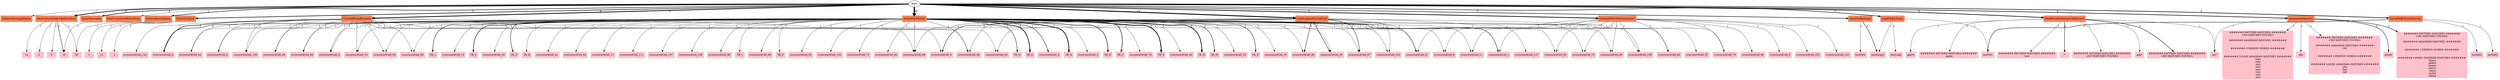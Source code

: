 // Component-only
digraph {
	Root
	DismissMessageDialog [color=coral shape=box style=filled]
	NewCrosswordByValidGridSize [color=coral shape=box style=filled]
	2 [color=pink shape=box style=filled]
	AssertSaveable [color=coral shape=box style=filled]
	NewCrosswordByValidGridSize [color=coral shape=box style=filled]
	10 [color=pink shape=box style=filled]
	AssertSaveable [color=coral shape=box style=filled]
	NewCrosswordByValidGridSize [color=coral shape=box style=filled]
	20 [color=pink shape=box style=filled]
	AssertSaveable [color=coral shape=box style=filled]
	EnterGridSize [color=coral shape=box style=filled]
	-1 [color=pink shape=box style=filled]
	DismissErrorDialog [color=coral shape=box style=filled]
	EnterGridSize [color=coral shape=box style=filled]
	1 [color=pink shape=box style=filled]
	DismissErrorDialog [color=coral shape=box style=filled]
	EnterGridSize [color=coral shape=box style=filled]
	21 [color=pink shape=box style=filled]
	DismissErrorDialog [color=coral shape=box style=filled]
	EnterGridSize [color=coral shape=box style=filled]
	20 [color=pink shape=box style=filled]
	AssertSaveable [color=coral shape=box style=filled]
	NewCrosswordByValidGridSize [color=coral shape=box style=filled]
	10 [color=pink shape=box style=filled]
	ClickAddWordBetween [color=coral shape=box style=filled]
	crosswordCell_0 [color=pink shape=box style=filled]
	crosswordCell_9 [color=pink shape=box style=filled]
	EnterWordToCell [color=coral shape=box style=filled]
	crosswordCell_0 [color=pink shape=box style=filled]
	VK_H [color=pink shape=box style=filled]
	EnterWordToCell [color=coral shape=box style=filled]
	crosswordCell_1 [color=pink shape=box style=filled]
	VK_E [color=pink shape=box style=filled]
	EnterWordToCell [color=coral shape=box style=filled]
	crosswordCell_2 [color=pink shape=box style=filled]
	VK_A [color=pink shape=box style=filled]
	EnterWordToCell [color=coral shape=box style=filled]
	crosswordCell_3 [color=pink shape=box style=filled]
	VK_D [color=pink shape=box style=filled]
	ClickSuggestWordAtCell [color=coral shape=box style=filled]
	crosswordCell_4 [color=pink shape=box style=filled]
	ClickSuggestWordAtCell [color=coral shape=box style=filled]
	crosswordCell_4 [color=pink shape=box style=filled]
	ClickAddWordBetween [color=coral shape=box style=filled]
	crosswordCell_60 [color=pink shape=box style=filled]
	crosswordCell_90 [color=pink shape=box style=filled]
	EnterWordToCell [color=coral shape=box style=filled]
	crosswordCell_60 [color=pink shape=box style=filled]
	VK_T [color=pink shape=box style=filled]
	EnterWordToCell [color=coral shape=box style=filled]
	crosswordCell_70 [color=pink shape=box style=filled]
	VK_E [color=pink shape=box style=filled]
	EnterWordToCell [color=coral shape=box style=filled]
	crosswordCell_80 [color=pink shape=box style=filled]
	VK_S [color=pink shape=box style=filled]
	ClickSuggestWordAtCell [color=coral shape=box style=filled]
	crosswordCell_80 [color=pink shape=box style=filled]
	ClickAddWordBetween [color=coral shape=box style=filled]
	crosswordCell_59 [color=pink shape=box style=filled]
	crosswordCell_99 [color=pink shape=box style=filled]
	ClickSuggestWordAtCell [color=coral shape=box style=filled]
	crosswordCell_99 [color=pink shape=box style=filled]
	ClickAddWordBetween [color=coral shape=box style=filled]
	crosswordCell_42 [color=pink shape=box style=filled]
	crosswordCell_46 [color=pink shape=box style=filled]
	EnterWordToCell [color=coral shape=box style=filled]
	crosswordCell_42 [color=pink shape=box style=filled]
	VK_D [color=pink shape=box style=filled]
	EnterWordToCell [color=coral shape=box style=filled]
	crosswordCell_43 [color=pink shape=box style=filled]
	VK_R [color=pink shape=box style=filled]
	EnterWordToCell [color=coral shape=box style=filled]
	crosswordCell_46 [color=pink shape=box style=filled]
	VK_M [color=pink shape=box style=filled]
	ClickAddWordBetween [color=coral shape=box style=filled]
	crosswordCell_33 [color=pink shape=box style=filled]
	crosswordCell_63 [color=pink shape=box style=filled]
	EnterWordToCell [color=coral shape=box style=filled]
	crosswordCell_33 [color=pink shape=box style=filled]
	VK_A [color=pink shape=box style=filled]
	EnterWordToCell [color=coral shape=box style=filled]
	crosswordCell_53 [color=pink shape=box style=filled]
	VK_M [color=pink shape=box style=filled]
	ClickSuggestWordAtCell [color=coral shape=box style=filled]
	crosswordCell_80 [color=pink shape=box style=filled]
	ClickSuggestWordAtCell [color=coral shape=box style=filled]
	crosswordCell_46 [color=pink shape=box style=filled]
	ClickSuggestWordAtCell [color=coral shape=box style=filled]
	crosswordCell_63 [color=pink shape=box style=filled]
	NewCrosswordByGridSize [color=coral shape=box style=filled]
	10 [color=pink shape=box style=filled]
	SaveFileByName [color=coral shape=box style=filled]
	testEmpty [color=pink shape=box style=filled]
	SaveFileByName [color=coral shape=box style=filled]
	testEmpty [color=pink shape=box style=filled]
	NewCrosswordByValidGridSize [color=coral shape=box style=filled]
	5 [color=pink shape=box style=filled]
	ClickAddWordBetween [color=coral shape=box style=filled]
	crosswordCell_0 [color=pink shape=box style=filled]
	crosswordCell_4 [color=pink shape=box style=filled]
	LoadFileByName [color=coral shape=box style=filled]
	testEmpty [color=pink shape=box style=filled]
	LoadFileByName [color=coral shape=box style=filled]
	testLoad [color=pink shape=box style=filled]
	FindPossibleMatchesAddAssert [color=coral shape=box style=filled]
	"app*" [color=pink shape=box style=filled]
	"\####### PATTERN MATCHES #######\n<NO MATCHES FOUND>" [color=pink shape=box style=filled]
	FindPossibleMatchesAddAssert [color=coral shape=box style=filled]
	"app*e" [color=pink shape=box style=filled]
	"\####### PATTERN MATCHES #######\n apple\n" [color=pink shape=box style=filled]
	FindPossibleMatchesAddAssert [color=coral shape=box style=filled]
	"tes*" [color=pink shape=box style=filled]
	"\####### PATTERN MATCHES #######\ntest\n" [color=pink shape=box style=filled]
	FindPossibleMatchesAddAssert [color=coral shape=box style=filled]
	"*" [color=pink shape=box style=filled]
	"\####### PATTERN MATCHES #######\n <NO MATCHES FOUND>" [color=pink shape=box style=filled]
	AnagramAddAssert [color=coral shape=box style=filled]
	abc [color=pink shape=box style=filled]
	"\####### PATTERN MATCHES #######\n <NO MATCHES FOUND>\n\n ####### ANAGRAM MATCHES #######\n cab\n\n\n ####### COMMON WORDS #######\n\n\n ####### LOOSE ANAGRAM MATCHES #######\n aba\n baa\n cab\n" [color=pink shape=box style=filled]
	AnagramAddAssert [color=coral shape=box style=filled]
	abcde [color=pink shape=box style=filled]
	"\####### PATTERN MATCHES #######\n<NO MATCHES FOUND>\n\n####### ANAGRAM MATCHES #######\n\n\n####### COMMON WORDS #######\n\n\n####### LOOSE ANAGRAM MATCHES #######\n abaca\n added\n baaed\n bacca\n caeca\n ceded\n ebbed\n" [color=pink shape=box style=filled]
	AnagramAddAssert [color=coral shape=box style=filled]
	"tes*" [color=pink shape=box style=filled]
	"\####### PATTERN MATCHES #######\n<NO MATCHES FOUND>\n\n####### ANAGRAM MATCHES #######\n\n\n####### COMMON WORDS #######\n\n\n####### LOOSE ANAGRAM MATCHES #######\n eses\n sees\n sets\n stet\n tees\n test\n sett\n tets\n" [color=pink shape=box style=filled]
	NewCrosswordByValidGridSize [color=coral shape=box style=filled]
	12 [color=pink shape=box style=filled]
	ClickAddWordBetween [color=coral shape=box style=filled]
	crosswordCell_0 [color=pink shape=box style=filled]
	crosswordCell_6 [color=pink shape=box style=filled]
	EnterWordToCell [color=coral shape=box style=filled]
	crosswordCell_0 [color=pink shape=box style=filled]
	VK_H [color=pink shape=box style=filled]
	EnterWordToCell [color=coral shape=box style=filled]
	crosswordCell_1 [color=pink shape=box style=filled]
	VK_A [color=pink shape=box style=filled]
	EnterWordToCell [color=coral shape=box style=filled]
	crosswordCell_2 [color=pink shape=box style=filled]
	VK_R [color=pink shape=box style=filled]
	EnterWordToCell [color=coral shape=box style=filled]
	crosswordCell_6 [color=pink shape=box style=filled]
	VK_T [color=pink shape=box style=filled]
	ClickAddWordWithoutAssert [color=coral shape=box style=filled]
	crosswordCell_8 [color=pink shape=box style=filled]
	crosswordCell_11 [color=pink shape=box style=filled]
	EnterWordToCell [color=coral shape=box style=filled]
	crosswordCell_8 [color=pink shape=box style=filled]
	VK_F [color=pink shape=box style=filled]
	EnterWordToCell [color=coral shape=box style=filled]
	crosswordCell_9 [color=pink shape=box style=filled]
	VK_A [color=pink shape=box style=filled]
	EnterWordToCell [color=coral shape=box style=filled]
	crosswordCell_10 [color=pink shape=box style=filled]
	VK_L [color=pink shape=box style=filled]
	EnterWordToCell [color=coral shape=box style=filled]
	crosswordCell_11 [color=pink shape=box style=filled]
	VK_L [color=pink shape=box style=filled]
	ClickAddWordWithoutAssert [color=coral shape=box style=filled]
	crosswordCell_1 [color=pink shape=box style=filled]
	crosswordCell_49 [color=pink shape=box style=filled]
	EnterWordToCell [color=coral shape=box style=filled]
	crosswordCell_13 [color=pink shape=box style=filled]
	VK_C [color=pink shape=box style=filled]
	EnterWordToCell [color=coral shape=box style=filled]
	crosswordCell_25 [color=pink shape=box style=filled]
	VK_O [color=pink shape=box style=filled]
	ClickSuggestWordAtCell [color=coral shape=box style=filled]
	crosswordCell_37 [color=pink shape=box style=filled]
	ClickAddWordWithoutAssert [color=coral shape=box style=filled]
	crosswordCell_40 [color=pink shape=box style=filled]
	crosswordCell_47 [color=pink shape=box style=filled]
	EnterWordToCell [color=coral shape=box style=filled]
	crosswordCell_40 [color=pink shape=box style=filled]
	VK_B [color=pink shape=box style=filled]
	EnterWordToCell [color=coral shape=box style=filled]
	crosswordCell_41 [color=pink shape=box style=filled]
	VK_R [color=pink shape=box style=filled]
	EnterWordToCell [color=coral shape=box style=filled]
	crosswordCell_44 [color=pink shape=box style=filled]
	VK_C [color=pink shape=box style=filled]
	EnterWordToCell [color=coral shape=box style=filled]
	crosswordCell_47 [color=pink shape=box style=filled]
	VK_S [color=pink shape=box style=filled]
	ClickSuggestWordAtCell [color=coral shape=box style=filled]
	crosswordCell_47 [color=pink shape=box style=filled]
	ClickAddWordWithoutAssert [color=coral shape=box style=filled]
	crosswordCell_5 [color=pink shape=box style=filled]
	crosswordCell_101 [color=pink shape=box style=filled]
	EnterWordToCell [color=coral shape=box style=filled]
	crosswordCell_17 [color=pink shape=box style=filled]
	VK_C [color=pink shape=box style=filled]
	EnterWordToCell [color=coral shape=box style=filled]
	crosswordCell_29 [color=pink shape=box style=filled]
	VK_A [color=pink shape=box style=filled]
	ClickSuggestWordAtCell [color=coral shape=box style=filled]
	crosswordCell_29 [color=pink shape=box style=filled]
	ClickSuggestWordAtCell [color=coral shape=box style=filled]
	crosswordCell_29 [color=pink shape=box style=filled]
	SaveFileByNameDirectly [color=coral shape=box style=filled]
	testQ01 [color=pink shape=box style=filled]
	ClickAddWordWithoutAssert [color=coral shape=box style=filled]
	crosswordCell_75 [color=pink shape=box style=filled]
	crosswordCell_123 [color=pink shape=box style=filled]
	EnterWordToCell [color=coral shape=box style=filled]
	crosswordCell_75 [color=pink shape=box style=filled]
	VK_F [color=pink shape=box style=filled]
	EnterWordToCell [color=coral shape=box style=filled]
	crosswordCell_87 [color=pink shape=box style=filled]
	VK_R [color=pink shape=box style=filled]
	EnterWordToCell [color=coral shape=box style=filled]
	crosswordCell_99 [color=pink shape=box style=filled]
	VK_O [color=pink shape=box style=filled]
	EnterWordToCell [color=coral shape=box style=filled]
	crosswordCell_111 [color=pink shape=box style=filled]
	VK_S [color=pink shape=box style=filled]
	ClickSuggestWordAtCell [color=coral shape=box style=filled]
	crosswordCell_87 [color=pink shape=box style=filled]
	ClickSuggestWordAtCell [color=coral shape=box style=filled]
	crosswordCell_87 [color=pink shape=box style=filled]
	SaveFileByNameDirectly [color=coral shape=box style=filled]
	testQ01 [color=pink shape=box style=filled]
	AnagramAddAssert [color=coral shape=box style=filled]
	abcde [color=pink shape=box style=filled]
	"\####### PATTERN MATCHES #######\n<NO MATCHES FOUND>\n\n####### ANAGRAM MATCHES #######\n\n\n####### COMMON WORDS #######\n\n\n####### LOOSE ANAGRAM MATCHES #######\n abaca\n added\n baaed\n bacca\n caeca\n ceded\n ebbed\n" [color=pink shape=box style=filled]
	FindPossibleMatchesAddAssert [color=coral shape=box style=filled]
	"*" [color=pink shape=box style=filled]
	"\####### PATTERN MATCHES #######\n<NO MATCHES FOUND>" [color=pink shape=box style=filled]
	LoadFileByName [color=coral shape=box style=filled]
	testQ01 [color=pink shape=box style=filled]
	ClickAddWordBetween [color=coral shape=box style=filled]
	crosswordCell_136 [color=pink shape=box style=filled]
	crosswordCell_143 [color=pink shape=box style=filled]
	EnterWordToCell [color=coral shape=box style=filled]
	crosswordCell_136 [color=pink shape=box style=filled]
	VK_S [color=pink shape=box style=filled]
	EnterWordToCell [color=coral shape=box style=filled]
	crosswordCell_137 [color=pink shape=box style=filled]
	VK_E [color=pink shape=box style=filled]
	EnterWordToCell [color=coral shape=box style=filled]
	crosswordCell_138 [color=pink shape=box style=filled]
	VK_A [color=pink shape=box style=filled]
	EnterWordToCell [color=coral shape=box style=filled]
	crosswordCell_139 [color=pink shape=box style=filled]
	VK_S [color=pink shape=box style=filled]
	ClickAddWordWithoutAssert [color=coral shape=box style=filled]
	crosswordCell_85 [color=pink shape=box style=filled]
	crosswordCell_92 [color=pink shape=box style=filled]
	EnterWordToCell [color=coral shape=box style=filled]
	crosswordCell_85 [color=pink shape=box style=filled]
	VK_A [color=pink shape=box style=filled]
	EnterWordToCell [color=coral shape=box style=filled]
	crosswordCell_86 [color=pink shape=box style=filled]
	VK_I [color=pink shape=box style=filled]
	EnterWordToCell [color=coral shape=box style=filled]
	crosswordCell_88 [color=pink shape=box style=filled]
	VK_P [color=pink shape=box style=filled]
	EnterWordToCell [color=coral shape=box style=filled]
	crosswordCell_90 [color=pink shape=box style=filled]
	VK_R [color=pink shape=box style=filled]
	EnterWordToCell [color=coral shape=box style=filled]
	crosswordCell_91 [color=pink shape=box style=filled]
	VK_T [color=pink shape=box style=filled]
	EnterWordToCell [color=coral shape=box style=filled]
	crosswordCell_92 [color=pink shape=box style=filled]
	VK_S [color=pink shape=box style=filled]
	ClickAddWordWithoutAssert [color=coral shape=box style=filled]
	crosswordCell_79 [color=pink shape=box style=filled]
	crosswordCell_139 [color=pink shape=box style=filled]
	SaveFileByNameDirectly [color=coral shape=box style=filled]
	testQ02 [color=pink shape=box style=filled]
	EnterWordToCell [color=coral shape=box style=filled]
	crosswordCell_79 [color=pink shape=box style=filled]
	VK_S [color=pink shape=box style=filled]
	EnterWordToCell [color=coral shape=box style=filled]
	crosswordCell_103 [color=pink shape=box style=filled]
	VK_R [color=pink shape=box style=filled]
	EnterWordToCell [color=coral shape=box style=filled]
	crosswordCell_115 [color=pink shape=box style=filled]
	VK_E [color=pink shape=box style=filled]
	ClickSuggestWordAtCell [color=coral shape=box style=filled]
	crosswordCell_115 [color=pink shape=box style=filled]
	ClickSuggestWordAtCell [color=coral shape=box style=filled]
	crosswordCell_127 [color=pink shape=box style=filled]
	SaveFileByNameDirectly [color=coral shape=box style=filled]
	testQ03 [color=pink shape=box style=filled]
	ClickAddWordBetween [color=coral shape=box style=filled]
	crosswordCell_47 [color=pink shape=box style=filled]
	crosswordCell_95 [color=pink shape=box style=filled]
	EnterWordToCell [color=coral shape=box style=filled]
	crosswordCell_59 [color=pink shape=box style=filled]
	VK_E [color=pink shape=box style=filled]
	EnterWordToCell [color=coral shape=box style=filled]
	crosswordCell_71 [color=pink shape=box style=filled]
	VK_E [color=pink shape=box style=filled]
	EnterWordToCell [color=coral shape=box style=filled]
	crosswordCell_83 [color=pink shape=box style=filled]
	VK_D [color=pink shape=box style=filled]
	EnterWordToCell [color=coral shape=box style=filled]
	crosswordCell_95 [color=pink shape=box style=filled]
	VK_S [color=pink shape=box style=filled]
	SaveFileByName [color=coral shape=box style=filled]
	testQ04 [color=pink shape=box style=filled]
		AnagramAddAssert -> "tes*" [label=1 penwidth=1.0]
		EnterWordToCell -> VK_E [label=6 penwidth=3.58496250072]
		EnterWordToCell -> crosswordCell_40 [label=1 penwidth=1.0]
		SaveFileByNameDirectly -> testQ03 [label=1 penwidth=1.0]
		EnterWordToCell -> crosswordCell_0 [label=2 penwidth=2.0]
		SaveFileByNameDirectly -> testQ01 [label=2 penwidth=2.0]
		EnterWordToCell -> crosswordCell_86 [label=1 penwidth=1.0]
		FindPossibleMatchesAddAssert -> "app*e" [label=1 penwidth=1.0]
		ClickAddWordBetween -> crosswordCell_6 [label=1 penwidth=1.0]
		LoadFileByName -> testEmpty [label=1 penwidth=1.0]
		EnterWordToCell -> VK_S [label=8 penwidth=4.0]
		ClickAddWordWithoutAssert -> crosswordCell_139 [label=1 penwidth=1.0]
		EnterWordToCell -> crosswordCell_10 [label=1 penwidth=1.0]
		ClickAddWordBetween -> crosswordCell_33 [label=1 penwidth=1.0]
		ClickAddWordWithoutAssert -> crosswordCell_49 [label=1 penwidth=1.0]
		EnterWordToCell -> VK_O [label=2 penwidth=2.0]
		Root -> LoadFileByName [label=3 penwidth=2.58496250072]
		EnterWordToCell -> crosswordCell_85 [label=1 penwidth=1.0]
		EnterWordToCell -> crosswordCell_90 [label=1 penwidth=1.0]
		FindPossibleMatchesAddAssert -> "app*" [label=1 penwidth=1.0]
		Root -> AnagramAddAssert [label=4 penwidth=3.0]
		ClickAddWordWithoutAssert -> crosswordCell_11 [label=1 penwidth=1.0]
		Root -> EnterWordToCell [label=49 penwidth=6.61470984412]
		EnterWordToCell -> crosswordCell_111 [label=1 penwidth=1.0]
		EnterWordToCell -> VK_L [label=2 penwidth=2.0]
		ClickAddWordWithoutAssert -> crosswordCell_47 [label=1 penwidth=1.0]
		EnterWordToCell -> VK_C [label=3 penwidth=2.58496250072]
		ClickSuggestWordAtCell -> crosswordCell_115 [label=1 penwidth=1.0]
		ClickAddWordWithoutAssert -> crosswordCell_1 [label=1 penwidth=1.0]
		ClickAddWordWithoutAssert -> crosswordCell_40 [label=1 penwidth=1.0]
		ClickSuggestWordAtCell -> crosswordCell_47 [label=1 penwidth=1.0]
		ClickAddWordBetween -> crosswordCell_63 [label=1 penwidth=1.0]
		EnterWordToCell -> crosswordCell_80 [label=1 penwidth=1.0]
		ClickSuggestWordAtCell -> crosswordCell_99 [label=1 penwidth=1.0]
		FindPossibleMatchesAddAssert -> "\####### PATTERN MATCHES #######\n<NO MATCHES FOUND>" [label=2 penwidth=2.0]
		EnterWordToCell -> crosswordCell_138 [label=1 penwidth=1.0]
		EnterWordToCell -> crosswordCell_70 [label=1 penwidth=1.0]
		ClickSuggestWordAtCell -> crosswordCell_63 [label=1 penwidth=1.0]
		EnterWordToCell -> VK_I [label=1 penwidth=1.0]
		EnterWordToCell -> crosswordCell_136 [label=1 penwidth=1.0]
		EnterGridSize -> 21 [label=1 penwidth=1.0]
		ClickAddWordWithoutAssert -> crosswordCell_101 [label=1 penwidth=1.0]
		Root -> DismissErrorDialog [label=3 penwidth=2.58496250072]
		SaveFileByName -> testEmpty [label=2 penwidth=2.0]
		ClickAddWordBetween -> crosswordCell_42 [label=1 penwidth=1.0]
		FindPossibleMatchesAddAssert -> "*" [label=2 penwidth=2.0]
		ClickAddWordBetween -> crosswordCell_46 [label=1 penwidth=1.0]
		NewCrosswordByValidGridSize -> 12 [label=1 penwidth=1.0]
		ClickAddWordBetween -> crosswordCell_95 [label=1 penwidth=1.0]
		ClickSuggestWordAtCell -> crosswordCell_37 [label=1 penwidth=1.0]
		EnterWordToCell -> crosswordCell_43 [label=1 penwidth=1.0]
		EnterWordToCell -> crosswordCell_1 [label=2 penwidth=2.0]
		FindPossibleMatchesAddAssert -> "\####### PATTERN MATCHES #######\ntest\n" [label=1 penwidth=1.0]
		ClickAddWordBetween -> crosswordCell_59 [label=1 penwidth=1.0]
		EnterWordToCell -> crosswordCell_139 [label=1 penwidth=1.0]
		ClickAddWordWithoutAssert -> crosswordCell_79 [label=1 penwidth=1.0]
		FindPossibleMatchesAddAssert -> "tes*" [label=1 penwidth=1.0]
		EnterWordToCell -> crosswordCell_13 [label=1 penwidth=1.0]
		EnterWordToCell -> crosswordCell_115 [label=1 penwidth=1.0]
		EnterWordToCell -> VK_P [label=1 penwidth=1.0]
		ClickAddWordWithoutAssert -> crosswordCell_5 [label=1 penwidth=1.0]
		ClickSuggestWordAtCell -> crosswordCell_80 [label=2 penwidth=2.0]
		EnterWordToCell -> crosswordCell_46 [label=1 penwidth=1.0]
		ClickAddWordBetween -> crosswordCell_136 [label=1 penwidth=1.0]
		EnterWordToCell -> crosswordCell_6 [label=1 penwidth=1.0]
		Root -> ClickAddWordBetween [label=9 penwidth=4.16992500144]
		EnterWordToCell -> crosswordCell_91 [label=1 penwidth=1.0]
		AnagramAddAssert -> abc [label=1 penwidth=1.0]
		Root -> AssertSaveable [label=4 penwidth=3.0]
		EnterWordToCell -> VK_M [label=2 penwidth=2.0]
		EnterWordToCell -> crosswordCell_79 [label=1 penwidth=1.0]
		EnterWordToCell -> crosswordCell_103 [label=1 penwidth=1.0]
		EnterWordToCell -> crosswordCell_8 [label=1 penwidth=1.0]
		ClickSuggestWordAtCell -> crosswordCell_4 [label=2 penwidth=2.0]
		ClickAddWordWithoutAssert -> crosswordCell_8 [label=1 penwidth=1.0]
		FindPossibleMatchesAddAssert -> "\####### PATTERN MATCHES #######\n apple\n" [label=1 penwidth=1.0]
		EnterWordToCell -> crosswordCell_83 [label=1 penwidth=1.0]
		Root -> NewCrosswordByValidGridSize [label=6 penwidth=3.58496250072]
		NewCrosswordByValidGridSize -> 5 [label=1 penwidth=1.0]
		EnterWordToCell -> crosswordCell_92 [label=1 penwidth=1.0]
		Root -> EnterGridSize [label=4 penwidth=3.0]
		ClickAddWordBetween -> crosswordCell_99 [label=1 penwidth=1.0]
		EnterGridSize -> 1 [label=1 penwidth=1.0]
		ClickAddWordWithoutAssert -> crosswordCell_123 [label=1 penwidth=1.0]
		AnagramAddAssert -> "\####### PATTERN MATCHES #######\n <NO MATCHES FOUND>\n\n ####### ANAGRAM MATCHES #######\n cab\n\n\n ####### COMMON WORDS #######\n\n\n ####### LOOSE ANAGRAM MATCHES #######\n aba\n baa\n cab\n" [label=1 penwidth=1.0]
		NewCrosswordByValidGridSize -> 2 [label=1 penwidth=1.0]
		LoadFileByName -> testQ01 [label=1 penwidth=1.0]
		EnterWordToCell -> crosswordCell_25 [label=1 penwidth=1.0]
		EnterWordToCell -> crosswordCell_71 [label=1 penwidth=1.0]
		EnterWordToCell -> crosswordCell_17 [label=1 penwidth=1.0]
		EnterWordToCell -> VK_T [label=3 penwidth=2.58496250072]
		EnterWordToCell -> crosswordCell_47 [label=1 penwidth=1.0]
		FindPossibleMatchesAddAssert -> "\####### PATTERN MATCHES #######\n <NO MATCHES FOUND>" [label=1 penwidth=1.0]
		EnterWordToCell -> VK_R [label=6 penwidth=3.58496250072]
		EnterWordToCell -> crosswordCell_42 [label=1 penwidth=1.0]
		EnterWordToCell -> crosswordCell_2 [label=2 penwidth=2.0]
		EnterWordToCell -> crosswordCell_53 [label=1 penwidth=1.0]
		ClickAddWordBetween -> crosswordCell_9 [label=1 penwidth=1.0]
		EnterGridSize -> -1 [label=1 penwidth=1.0]
		EnterWordToCell -> crosswordCell_88 [label=1 penwidth=1.0]
		ClickAddWordBetween -> crosswordCell_4 [label=1 penwidth=1.0]
		EnterWordToCell -> crosswordCell_95 [label=1 penwidth=1.0]
		ClickAddWordBetween -> crosswordCell_143 [label=1 penwidth=1.0]
		EnterWordToCell -> crosswordCell_137 [label=1 penwidth=1.0]
		LoadFileByName -> testLoad [label=1 penwidth=1.0]
		ClickAddWordWithoutAssert -> crosswordCell_75 [label=1 penwidth=1.0]
		EnterWordToCell -> VK_D [label=3 penwidth=2.58496250072]
		Root -> SaveFileByName [label=3 penwidth=2.58496250072]
		EnterWordToCell -> crosswordCell_59 [label=1 penwidth=1.0]
		EnterWordToCell -> crosswordCell_41 [label=1 penwidth=1.0]
		SaveFileByNameDirectly -> testQ02 [label=1 penwidth=1.0]
		EnterWordToCell -> crosswordCell_87 [label=1 penwidth=1.0]
		ClickAddWordBetween -> crosswordCell_47 [label=1 penwidth=1.0]
		EnterWordToCell -> crosswordCell_60 [label=1 penwidth=1.0]
		EnterWordToCell -> crosswordCell_75 [label=1 penwidth=1.0]
		ClickSuggestWordAtCell -> crosswordCell_127 [label=1 penwidth=1.0]
		ClickAddWordBetween -> crosswordCell_90 [label=1 penwidth=1.0]
		EnterWordToCell -> VK_A [label=7 penwidth=3.80735492206]
		Root -> ClickAddWordWithoutAssert [label=7 penwidth=3.80735492206]
		EnterWordToCell -> crosswordCell_9 [label=1 penwidth=1.0]
		EnterWordToCell -> crosswordCell_44 [label=1 penwidth=1.0]
		EnterWordToCell -> crosswordCell_29 [label=1 penwidth=1.0]
		ClickAddWordWithoutAssert -> crosswordCell_92 [label=1 penwidth=1.0]
		AnagramAddAssert -> "\####### PATTERN MATCHES #######\n<NO MATCHES FOUND>\n\n####### ANAGRAM MATCHES #######\n\n\n####### COMMON WORDS #######\n\n\n####### LOOSE ANAGRAM MATCHES #######\n eses\n sees\n sets\n stet\n tees\n test\n sett\n tets\n" [label=1 penwidth=1.0]
		ClickSuggestWordAtCell -> crosswordCell_87 [label=2 penwidth=2.0]
		Root -> FindPossibleMatchesAddAssert [label=5 penwidth=3.32192809489]
		AnagramAddAssert -> "\####### PATTERN MATCHES #######\n<NO MATCHES FOUND>\n\n####### ANAGRAM MATCHES #######\n\n\n####### COMMON WORDS #######\n\n\n####### LOOSE ANAGRAM MATCHES #######\n abaca\n added\n baaed\n bacca\n caeca\n ceded\n ebbed\n" [label=2 penwidth=2.0]
		Root -> NewCrosswordByGridSize [label=1 penwidth=1.0]
		NewCrosswordByGridSize -> 10 [label=1 penwidth=1.0]
		NewCrosswordByValidGridSize -> 20 [label=1 penwidth=1.0]
		EnterWordToCell -> VK_B [label=1 penwidth=1.0]
		Root -> ClickSuggestWordAtCell [label=15 penwidth=4.90689059561]
		ClickSuggestWordAtCell -> crosswordCell_46 [label=1 penwidth=1.0]
		ClickAddWordBetween -> crosswordCell_60 [label=1 penwidth=1.0]
		ClickAddWordBetween -> crosswordCell_0 [label=3 penwidth=2.58496250072]
		EnterWordToCell -> crosswordCell_99 [label=1 penwidth=1.0]
		AnagramAddAssert -> abcde [label=2 penwidth=2.0]
		NewCrosswordByValidGridSize -> 10 [label=2 penwidth=2.0]
		SaveFileByName -> testQ04 [label=1 penwidth=1.0]
		EnterWordToCell -> VK_F [label=2 penwidth=2.0]
		EnterWordToCell -> VK_H [label=2 penwidth=2.0]
		EnterGridSize -> 20 [label=1 penwidth=1.0]
		Root -> DismissMessageDialog [label=1 penwidth=1.0]
		EnterWordToCell -> crosswordCell_3 [label=1 penwidth=1.0]
		ClickAddWordWithoutAssert -> crosswordCell_85 [label=1 penwidth=1.0]
		EnterWordToCell -> crosswordCell_33 [label=1 penwidth=1.0]
		Root -> SaveFileByNameDirectly [label=4 penwidth=3.0]
		ClickSuggestWordAtCell -> crosswordCell_29 [label=2 penwidth=2.0]
		EnterWordToCell -> crosswordCell_11 [label=1 penwidth=1.0]
}